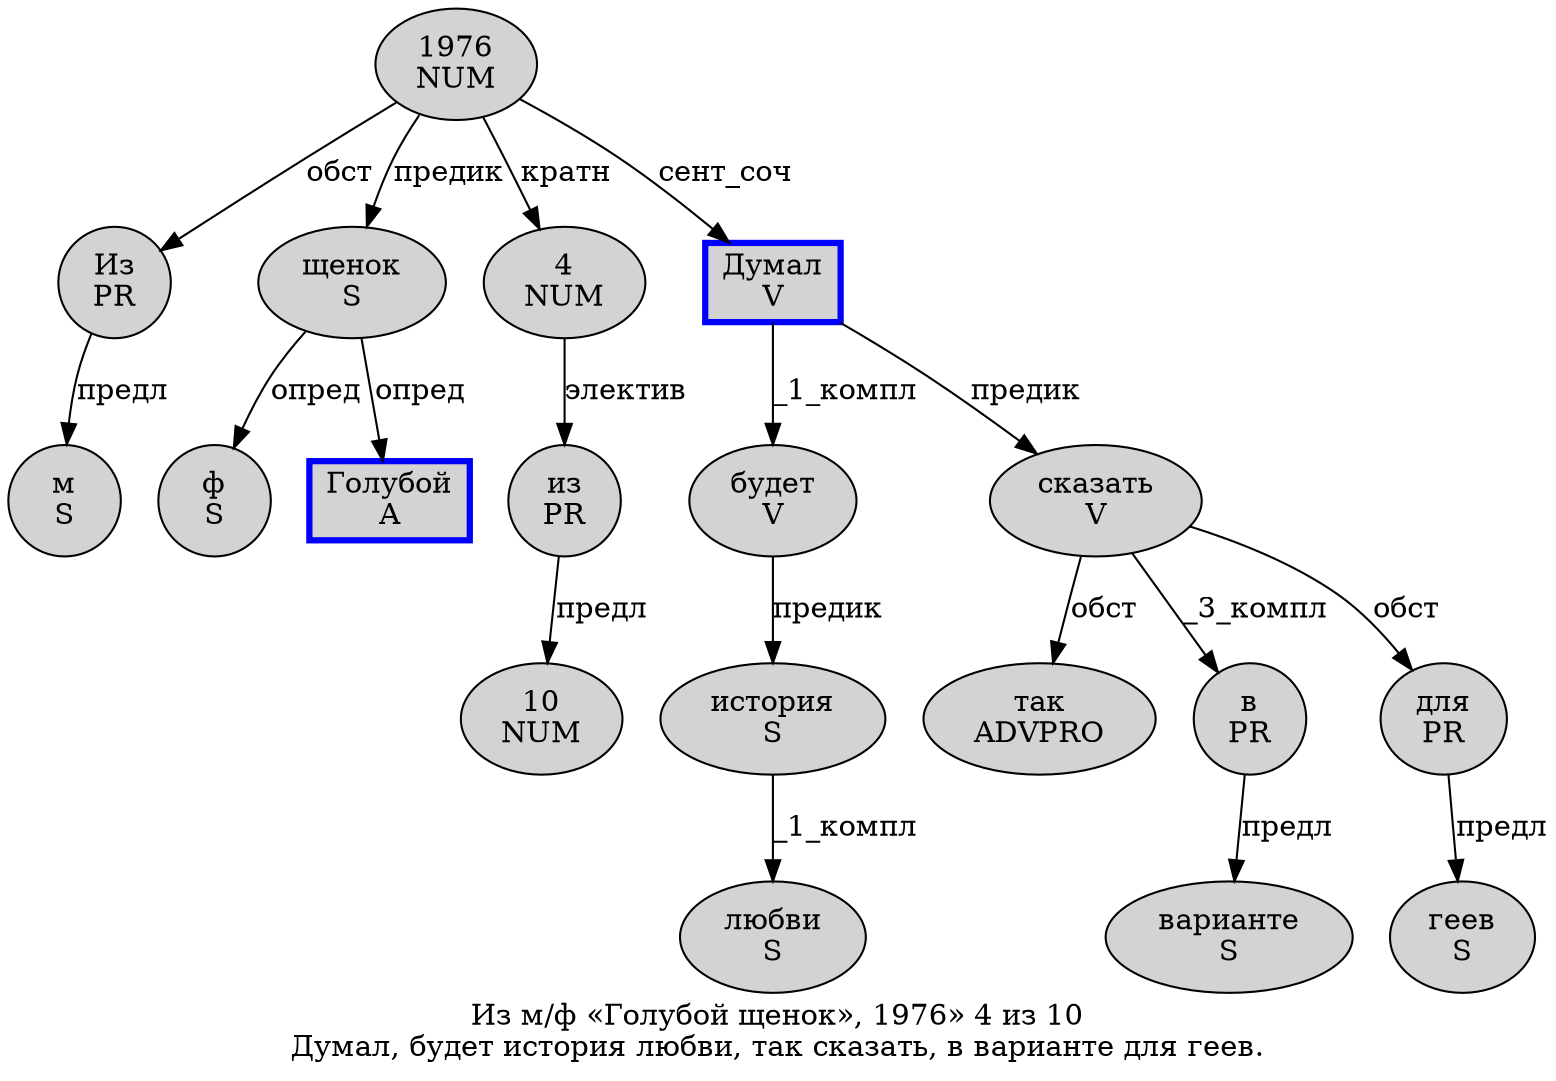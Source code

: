 digraph SENTENCE_3186 {
	graph [label="Из м/ф «Голубой щенок», 1976» 4 из 10
Думал, будет история любви, так сказать, в варианте для геев."]
	node [style=filled]
		0 [label="Из
PR" color="" fillcolor=lightgray penwidth=1 shape=ellipse]
		1 [label="м
S" color="" fillcolor=lightgray penwidth=1 shape=ellipse]
		3 [label="ф
S" color="" fillcolor=lightgray penwidth=1 shape=ellipse]
		5 [label="Голубой
A" color=blue fillcolor=lightgray penwidth=3 shape=box]
		6 [label="щенок
S" color="" fillcolor=lightgray penwidth=1 shape=ellipse]
		9 [label="1976
NUM" color="" fillcolor=lightgray penwidth=1 shape=ellipse]
		11 [label="4
NUM" color="" fillcolor=lightgray penwidth=1 shape=ellipse]
		12 [label="из
PR" color="" fillcolor=lightgray penwidth=1 shape=ellipse]
		13 [label="10
NUM" color="" fillcolor=lightgray penwidth=1 shape=ellipse]
		14 [label="Думал
V" color=blue fillcolor=lightgray penwidth=3 shape=box]
		16 [label="будет
V" color="" fillcolor=lightgray penwidth=1 shape=ellipse]
		17 [label="история
S" color="" fillcolor=lightgray penwidth=1 shape=ellipse]
		18 [label="любви
S" color="" fillcolor=lightgray penwidth=1 shape=ellipse]
		20 [label="так
ADVPRO" color="" fillcolor=lightgray penwidth=1 shape=ellipse]
		21 [label="сказать
V" color="" fillcolor=lightgray penwidth=1 shape=ellipse]
		23 [label="в
PR" color="" fillcolor=lightgray penwidth=1 shape=ellipse]
		24 [label="варианте
S" color="" fillcolor=lightgray penwidth=1 shape=ellipse]
		25 [label="для
PR" color="" fillcolor=lightgray penwidth=1 shape=ellipse]
		26 [label="геев
S" color="" fillcolor=lightgray penwidth=1 shape=ellipse]
			14 -> 16 [label="_1_компл"]
			14 -> 21 [label="предик"]
			16 -> 17 [label="предик"]
			11 -> 12 [label="электив"]
			9 -> 0 [label="обст"]
			9 -> 6 [label="предик"]
			9 -> 11 [label="кратн"]
			9 -> 14 [label="сент_соч"]
			25 -> 26 [label="предл"]
			21 -> 20 [label="обст"]
			21 -> 23 [label="_3_компл"]
			21 -> 25 [label="обст"]
			17 -> 18 [label="_1_компл"]
			12 -> 13 [label="предл"]
			0 -> 1 [label="предл"]
			23 -> 24 [label="предл"]
			6 -> 3 [label="опред"]
			6 -> 5 [label="опред"]
}